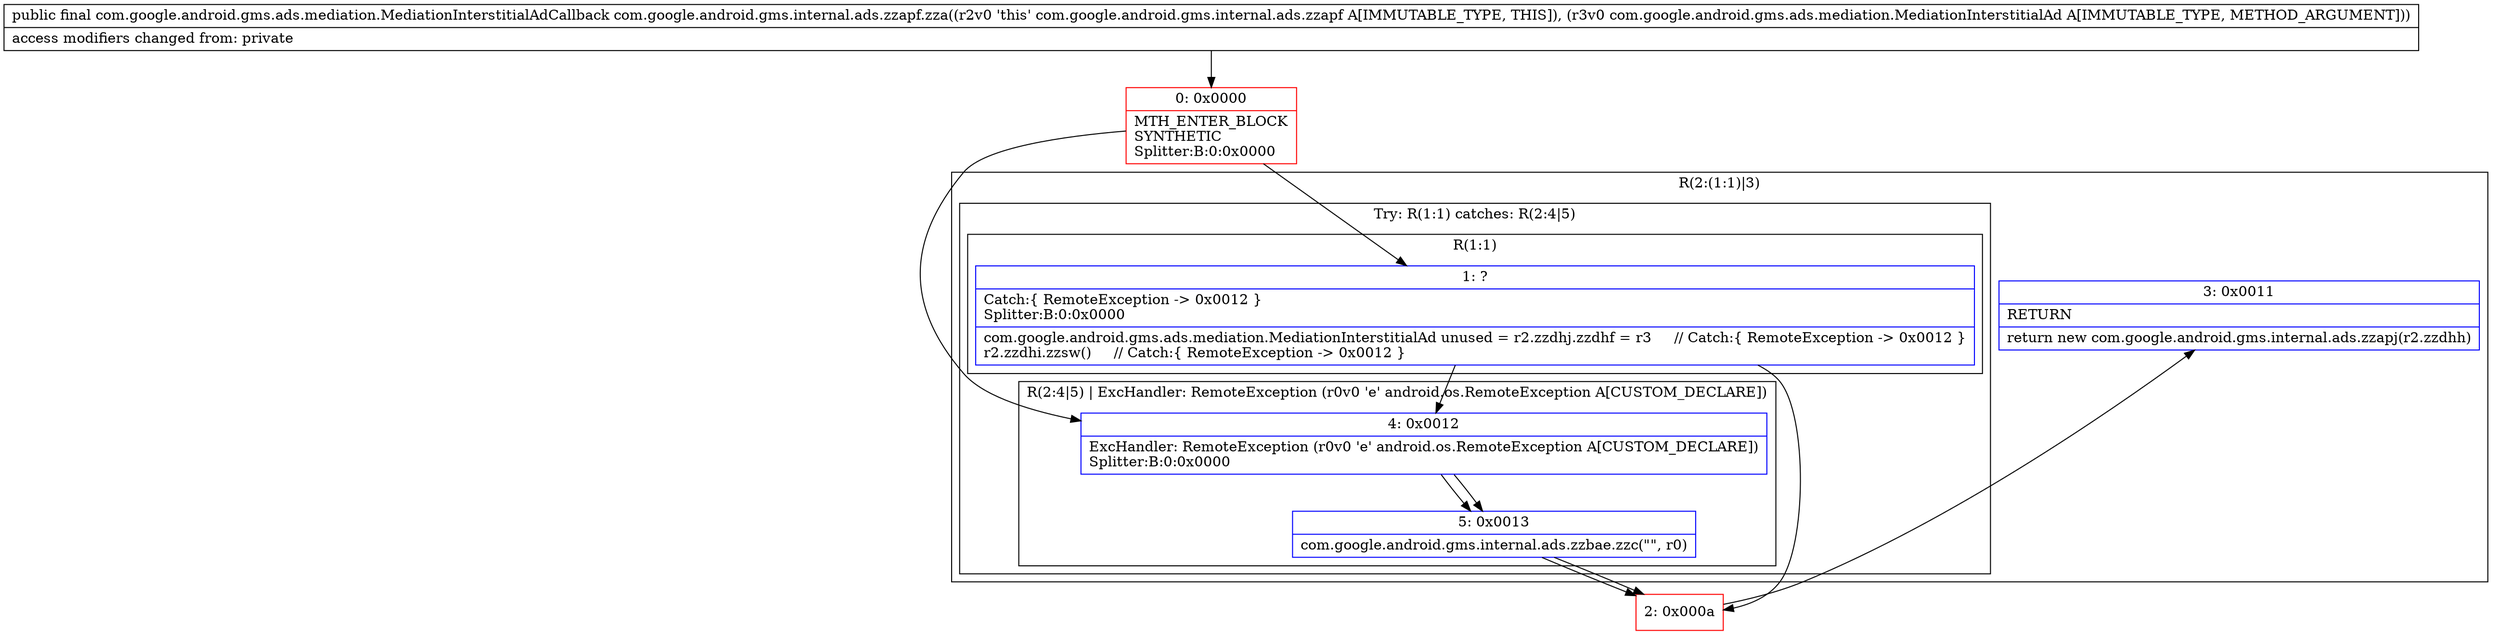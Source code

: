 digraph "CFG forcom.google.android.gms.internal.ads.zzapf.zza(Lcom\/google\/android\/gms\/ads\/mediation\/MediationInterstitialAd;)Lcom\/google\/android\/gms\/ads\/mediation\/MediationInterstitialAdCallback;" {
subgraph cluster_Region_21645460 {
label = "R(2:(1:1)|3)";
node [shape=record,color=blue];
subgraph cluster_TryCatchRegion_925155770 {
label = "Try: R(1:1) catches: R(2:4|5)";
node [shape=record,color=blue];
subgraph cluster_Region_279940721 {
label = "R(1:1)";
node [shape=record,color=blue];
Node_1 [shape=record,label="{1\:\ ?|Catch:\{ RemoteException \-\> 0x0012 \}\lSplitter:B:0:0x0000\l|com.google.android.gms.ads.mediation.MediationInterstitialAd unused = r2.zzdhj.zzdhf = r3     \/\/ Catch:\{ RemoteException \-\> 0x0012 \}\lr2.zzdhi.zzsw()     \/\/ Catch:\{ RemoteException \-\> 0x0012 \}\l}"];
}
subgraph cluster_Region_1130795286 {
label = "R(2:4|5) | ExcHandler: RemoteException (r0v0 'e' android.os.RemoteException A[CUSTOM_DECLARE])\l";
node [shape=record,color=blue];
Node_4 [shape=record,label="{4\:\ 0x0012|ExcHandler: RemoteException (r0v0 'e' android.os.RemoteException A[CUSTOM_DECLARE])\lSplitter:B:0:0x0000\l}"];
Node_5 [shape=record,label="{5\:\ 0x0013|com.google.android.gms.internal.ads.zzbae.zzc(\"\", r0)\l}"];
}
}
Node_3 [shape=record,label="{3\:\ 0x0011|RETURN\l|return new com.google.android.gms.internal.ads.zzapj(r2.zzdhh)\l}"];
}
subgraph cluster_Region_1130795286 {
label = "R(2:4|5) | ExcHandler: RemoteException (r0v0 'e' android.os.RemoteException A[CUSTOM_DECLARE])\l";
node [shape=record,color=blue];
Node_4 [shape=record,label="{4\:\ 0x0012|ExcHandler: RemoteException (r0v0 'e' android.os.RemoteException A[CUSTOM_DECLARE])\lSplitter:B:0:0x0000\l}"];
Node_5 [shape=record,label="{5\:\ 0x0013|com.google.android.gms.internal.ads.zzbae.zzc(\"\", r0)\l}"];
}
Node_0 [shape=record,color=red,label="{0\:\ 0x0000|MTH_ENTER_BLOCK\lSYNTHETIC\lSplitter:B:0:0x0000\l}"];
Node_2 [shape=record,color=red,label="{2\:\ 0x000a}"];
MethodNode[shape=record,label="{public final com.google.android.gms.ads.mediation.MediationInterstitialAdCallback com.google.android.gms.internal.ads.zzapf.zza((r2v0 'this' com.google.android.gms.internal.ads.zzapf A[IMMUTABLE_TYPE, THIS]), (r3v0 com.google.android.gms.ads.mediation.MediationInterstitialAd A[IMMUTABLE_TYPE, METHOD_ARGUMENT]))  | access modifiers changed from: private\l}"];
MethodNode -> Node_0;
Node_1 -> Node_2;
Node_1 -> Node_4;
Node_4 -> Node_5;
Node_5 -> Node_2;
Node_4 -> Node_5;
Node_5 -> Node_2;
Node_0 -> Node_1;
Node_0 -> Node_4;
Node_2 -> Node_3;
}

